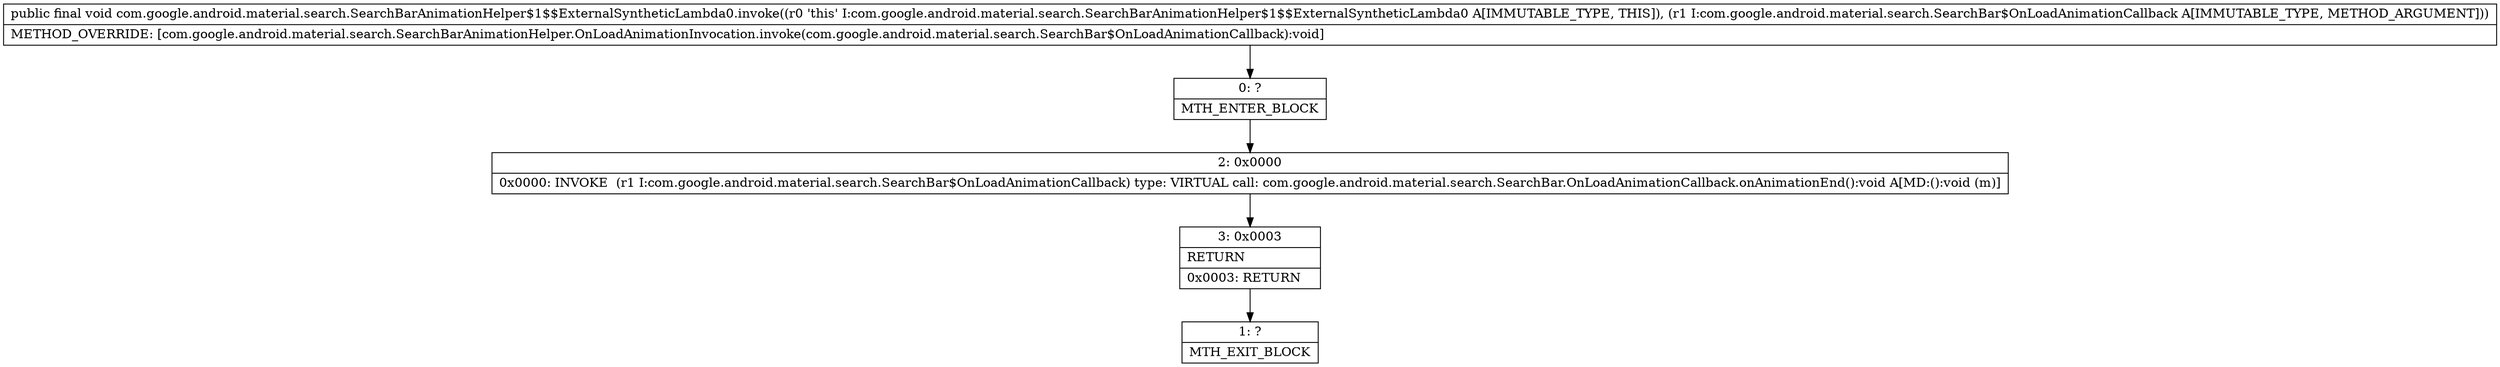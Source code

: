 digraph "CFG forcom.google.android.material.search.SearchBarAnimationHelper$1$$ExternalSyntheticLambda0.invoke(Lcom\/google\/android\/material\/search\/SearchBar$OnLoadAnimationCallback;)V" {
Node_0 [shape=record,label="{0\:\ ?|MTH_ENTER_BLOCK\l}"];
Node_2 [shape=record,label="{2\:\ 0x0000|0x0000: INVOKE  (r1 I:com.google.android.material.search.SearchBar$OnLoadAnimationCallback) type: VIRTUAL call: com.google.android.material.search.SearchBar.OnLoadAnimationCallback.onAnimationEnd():void A[MD:():void (m)]\l}"];
Node_3 [shape=record,label="{3\:\ 0x0003|RETURN\l|0x0003: RETURN   \l}"];
Node_1 [shape=record,label="{1\:\ ?|MTH_EXIT_BLOCK\l}"];
MethodNode[shape=record,label="{public final void com.google.android.material.search.SearchBarAnimationHelper$1$$ExternalSyntheticLambda0.invoke((r0 'this' I:com.google.android.material.search.SearchBarAnimationHelper$1$$ExternalSyntheticLambda0 A[IMMUTABLE_TYPE, THIS]), (r1 I:com.google.android.material.search.SearchBar$OnLoadAnimationCallback A[IMMUTABLE_TYPE, METHOD_ARGUMENT]))  | METHOD_OVERRIDE: [com.google.android.material.search.SearchBarAnimationHelper.OnLoadAnimationInvocation.invoke(com.google.android.material.search.SearchBar$OnLoadAnimationCallback):void]\l}"];
MethodNode -> Node_0;Node_0 -> Node_2;
Node_2 -> Node_3;
Node_3 -> Node_1;
}

